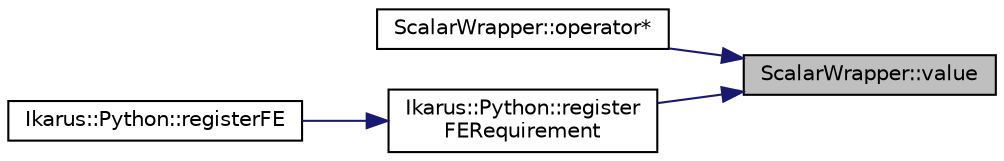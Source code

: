 digraph "ScalarWrapper::value"
{
 // LATEX_PDF_SIZE
  edge [fontname="Helvetica",fontsize="10",labelfontname="Helvetica",labelfontsize="10"];
  node [fontname="Helvetica",fontsize="10",shape=record];
  rankdir="RL";
  Node1 [label="ScalarWrapper::value",height=0.2,width=0.4,color="black", fillcolor="grey75", style="filled", fontcolor="black",tooltip="Gets the wrapped scalar value as a constant reference."];
  Node1 -> Node2 [dir="back",color="midnightblue",fontsize="10",style="solid",fontname="Helvetica"];
  Node2 [label="ScalarWrapper::operator*",height=0.2,width=0.4,color="black", fillcolor="white", style="filled",URL="$a01584.html#a01d184d748414b40f51b06e891bc309b",tooltip="Multiplies the wrapped scalar value by another value."];
  Node1 -> Node3 [dir="back",color="midnightblue",fontsize="10",style="solid",fontname="Helvetica"];
  Node3 [label="Ikarus::Python::register\lFERequirement",height=0.2,width=0.4,color="black", fillcolor="white", style="filled",URL="$a00375.html#a32c3989a8ef1dbc581313ef17a0c6f5b",tooltip=" "];
  Node3 -> Node4 [dir="back",color="midnightblue",fontsize="10",style="solid",fontname="Helvetica"];
  Node4 [label="Ikarus::Python::registerFE",height=0.2,width=0.4,color="black", fillcolor="white", style="filled",URL="$a00355.html#gac8bb4a818dee7342efbc5e174e35b840",tooltip="Register Python bindings for the FE class."];
}
